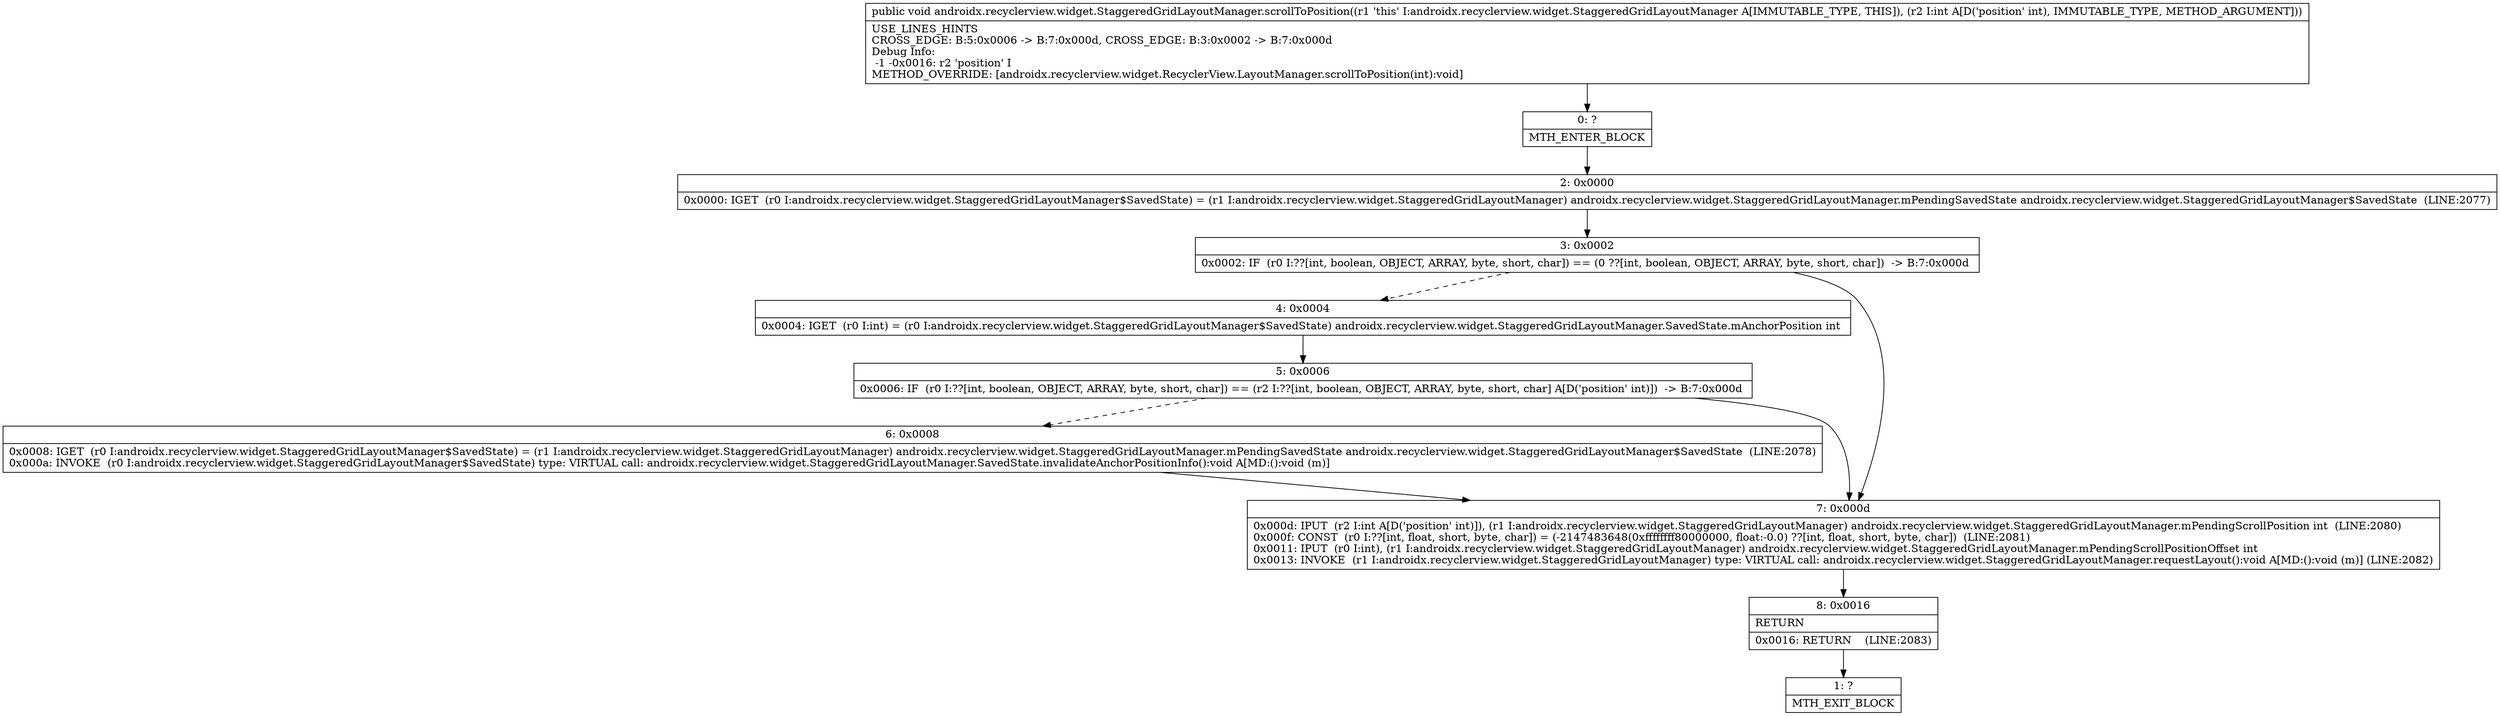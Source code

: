 digraph "CFG forandroidx.recyclerview.widget.StaggeredGridLayoutManager.scrollToPosition(I)V" {
Node_0 [shape=record,label="{0\:\ ?|MTH_ENTER_BLOCK\l}"];
Node_2 [shape=record,label="{2\:\ 0x0000|0x0000: IGET  (r0 I:androidx.recyclerview.widget.StaggeredGridLayoutManager$SavedState) = (r1 I:androidx.recyclerview.widget.StaggeredGridLayoutManager) androidx.recyclerview.widget.StaggeredGridLayoutManager.mPendingSavedState androidx.recyclerview.widget.StaggeredGridLayoutManager$SavedState  (LINE:2077)\l}"];
Node_3 [shape=record,label="{3\:\ 0x0002|0x0002: IF  (r0 I:??[int, boolean, OBJECT, ARRAY, byte, short, char]) == (0 ??[int, boolean, OBJECT, ARRAY, byte, short, char])  \-\> B:7:0x000d \l}"];
Node_4 [shape=record,label="{4\:\ 0x0004|0x0004: IGET  (r0 I:int) = (r0 I:androidx.recyclerview.widget.StaggeredGridLayoutManager$SavedState) androidx.recyclerview.widget.StaggeredGridLayoutManager.SavedState.mAnchorPosition int \l}"];
Node_5 [shape=record,label="{5\:\ 0x0006|0x0006: IF  (r0 I:??[int, boolean, OBJECT, ARRAY, byte, short, char]) == (r2 I:??[int, boolean, OBJECT, ARRAY, byte, short, char] A[D('position' int)])  \-\> B:7:0x000d \l}"];
Node_6 [shape=record,label="{6\:\ 0x0008|0x0008: IGET  (r0 I:androidx.recyclerview.widget.StaggeredGridLayoutManager$SavedState) = (r1 I:androidx.recyclerview.widget.StaggeredGridLayoutManager) androidx.recyclerview.widget.StaggeredGridLayoutManager.mPendingSavedState androidx.recyclerview.widget.StaggeredGridLayoutManager$SavedState  (LINE:2078)\l0x000a: INVOKE  (r0 I:androidx.recyclerview.widget.StaggeredGridLayoutManager$SavedState) type: VIRTUAL call: androidx.recyclerview.widget.StaggeredGridLayoutManager.SavedState.invalidateAnchorPositionInfo():void A[MD:():void (m)]\l}"];
Node_7 [shape=record,label="{7\:\ 0x000d|0x000d: IPUT  (r2 I:int A[D('position' int)]), (r1 I:androidx.recyclerview.widget.StaggeredGridLayoutManager) androidx.recyclerview.widget.StaggeredGridLayoutManager.mPendingScrollPosition int  (LINE:2080)\l0x000f: CONST  (r0 I:??[int, float, short, byte, char]) = (\-2147483648(0xffffffff80000000, float:\-0.0) ??[int, float, short, byte, char])  (LINE:2081)\l0x0011: IPUT  (r0 I:int), (r1 I:androidx.recyclerview.widget.StaggeredGridLayoutManager) androidx.recyclerview.widget.StaggeredGridLayoutManager.mPendingScrollPositionOffset int \l0x0013: INVOKE  (r1 I:androidx.recyclerview.widget.StaggeredGridLayoutManager) type: VIRTUAL call: androidx.recyclerview.widget.StaggeredGridLayoutManager.requestLayout():void A[MD:():void (m)] (LINE:2082)\l}"];
Node_8 [shape=record,label="{8\:\ 0x0016|RETURN\l|0x0016: RETURN    (LINE:2083)\l}"];
Node_1 [shape=record,label="{1\:\ ?|MTH_EXIT_BLOCK\l}"];
MethodNode[shape=record,label="{public void androidx.recyclerview.widget.StaggeredGridLayoutManager.scrollToPosition((r1 'this' I:androidx.recyclerview.widget.StaggeredGridLayoutManager A[IMMUTABLE_TYPE, THIS]), (r2 I:int A[D('position' int), IMMUTABLE_TYPE, METHOD_ARGUMENT]))  | USE_LINES_HINTS\lCROSS_EDGE: B:5:0x0006 \-\> B:7:0x000d, CROSS_EDGE: B:3:0x0002 \-\> B:7:0x000d\lDebug Info:\l  \-1 \-0x0016: r2 'position' I\lMETHOD_OVERRIDE: [androidx.recyclerview.widget.RecyclerView.LayoutManager.scrollToPosition(int):void]\l}"];
MethodNode -> Node_0;Node_0 -> Node_2;
Node_2 -> Node_3;
Node_3 -> Node_4[style=dashed];
Node_3 -> Node_7;
Node_4 -> Node_5;
Node_5 -> Node_6[style=dashed];
Node_5 -> Node_7;
Node_6 -> Node_7;
Node_7 -> Node_8;
Node_8 -> Node_1;
}

